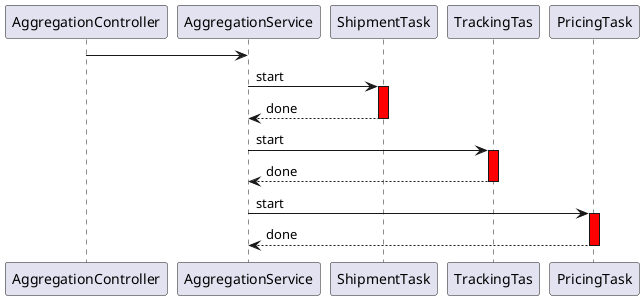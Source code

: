 @startuml

AggregationController -> AggregationService
AggregationService -> ShipmentTask ++ #red: start
ShipmentTask --> AggregationService --#red: done
AggregationService -> TrackingTas ++ #red: start
TrackingTas --> AggregationService --#red: done
AggregationService -> PricingTask ++ #red: start
PricingTask --> AggregationService --#red: done


@enduml